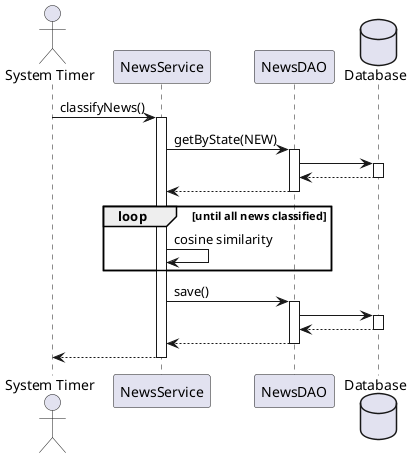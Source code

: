 @startuml

autoactivate on

actor "System Timer" as timer
participant NewsService
participant NewsDAO
database Database

timer -> NewsService : classifyNews()
NewsService -> NewsDAO : getByState(NEW)
NewsDAO -> Database
return
return
loop until all news classified
autoactivate off
NewsService -> NewsService : cosine similarity
autoactivate on
end
NewsService -> NewsDAO : save()
NewsDAO -> Database
return
return
return

@enduml